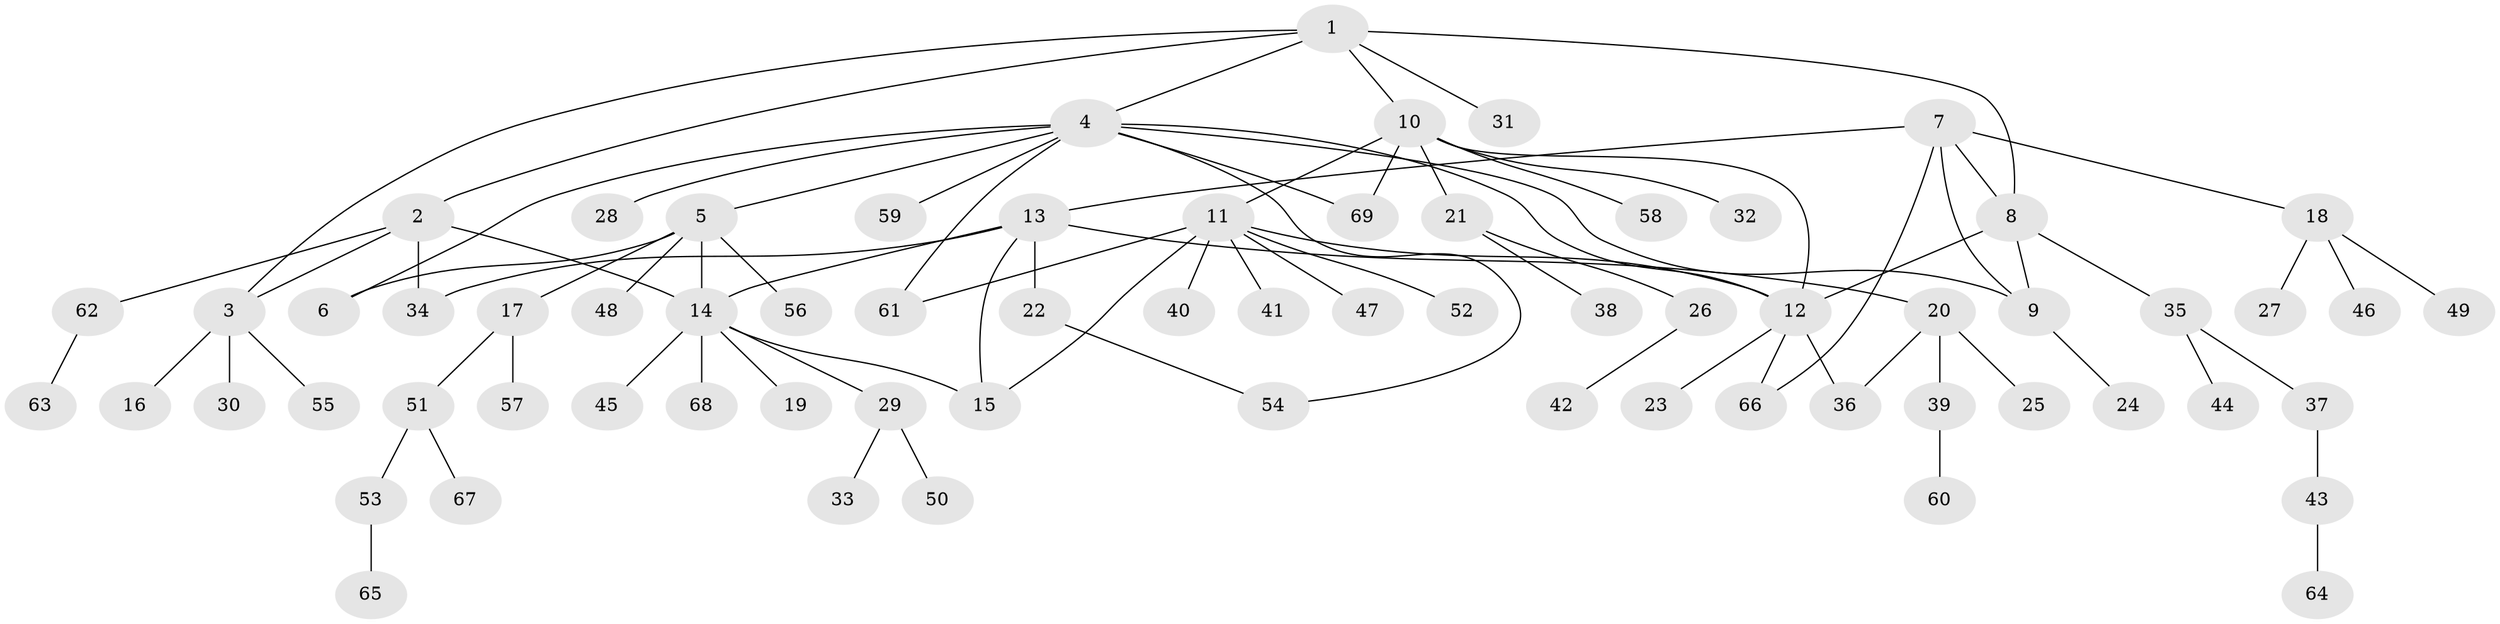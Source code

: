 // coarse degree distribution, {12: 0.04878048780487805, 4: 0.04878048780487805, 3: 0.07317073170731707, 10: 0.024390243902439025, 1: 0.6341463414634146, 5: 0.024390243902439025, 6: 0.024390243902439025, 2: 0.12195121951219512}
// Generated by graph-tools (version 1.1) at 2025/19/03/04/25 18:19:57]
// undirected, 69 vertices, 85 edges
graph export_dot {
graph [start="1"]
  node [color=gray90,style=filled];
  1;
  2;
  3;
  4;
  5;
  6;
  7;
  8;
  9;
  10;
  11;
  12;
  13;
  14;
  15;
  16;
  17;
  18;
  19;
  20;
  21;
  22;
  23;
  24;
  25;
  26;
  27;
  28;
  29;
  30;
  31;
  32;
  33;
  34;
  35;
  36;
  37;
  38;
  39;
  40;
  41;
  42;
  43;
  44;
  45;
  46;
  47;
  48;
  49;
  50;
  51;
  52;
  53;
  54;
  55;
  56;
  57;
  58;
  59;
  60;
  61;
  62;
  63;
  64;
  65;
  66;
  67;
  68;
  69;
  1 -- 2;
  1 -- 3;
  1 -- 4;
  1 -- 8;
  1 -- 10;
  1 -- 31;
  2 -- 3;
  2 -- 14;
  2 -- 34;
  2 -- 62;
  3 -- 16;
  3 -- 30;
  3 -- 55;
  4 -- 5;
  4 -- 6;
  4 -- 9;
  4 -- 12;
  4 -- 28;
  4 -- 54;
  4 -- 59;
  4 -- 61;
  4 -- 69;
  5 -- 6;
  5 -- 14;
  5 -- 17;
  5 -- 48;
  5 -- 56;
  7 -- 8;
  7 -- 9;
  7 -- 13;
  7 -- 18;
  7 -- 66;
  8 -- 9;
  8 -- 12;
  8 -- 35;
  9 -- 24;
  10 -- 11;
  10 -- 12;
  10 -- 21;
  10 -- 32;
  10 -- 58;
  10 -- 69;
  11 -- 12;
  11 -- 15;
  11 -- 40;
  11 -- 41;
  11 -- 47;
  11 -- 52;
  11 -- 61;
  12 -- 23;
  12 -- 36;
  12 -- 66;
  13 -- 14;
  13 -- 15;
  13 -- 20;
  13 -- 22;
  13 -- 34;
  14 -- 15;
  14 -- 19;
  14 -- 29;
  14 -- 45;
  14 -- 68;
  17 -- 51;
  17 -- 57;
  18 -- 27;
  18 -- 46;
  18 -- 49;
  20 -- 25;
  20 -- 36;
  20 -- 39;
  21 -- 26;
  21 -- 38;
  22 -- 54;
  26 -- 42;
  29 -- 33;
  29 -- 50;
  35 -- 37;
  35 -- 44;
  37 -- 43;
  39 -- 60;
  43 -- 64;
  51 -- 53;
  51 -- 67;
  53 -- 65;
  62 -- 63;
}
